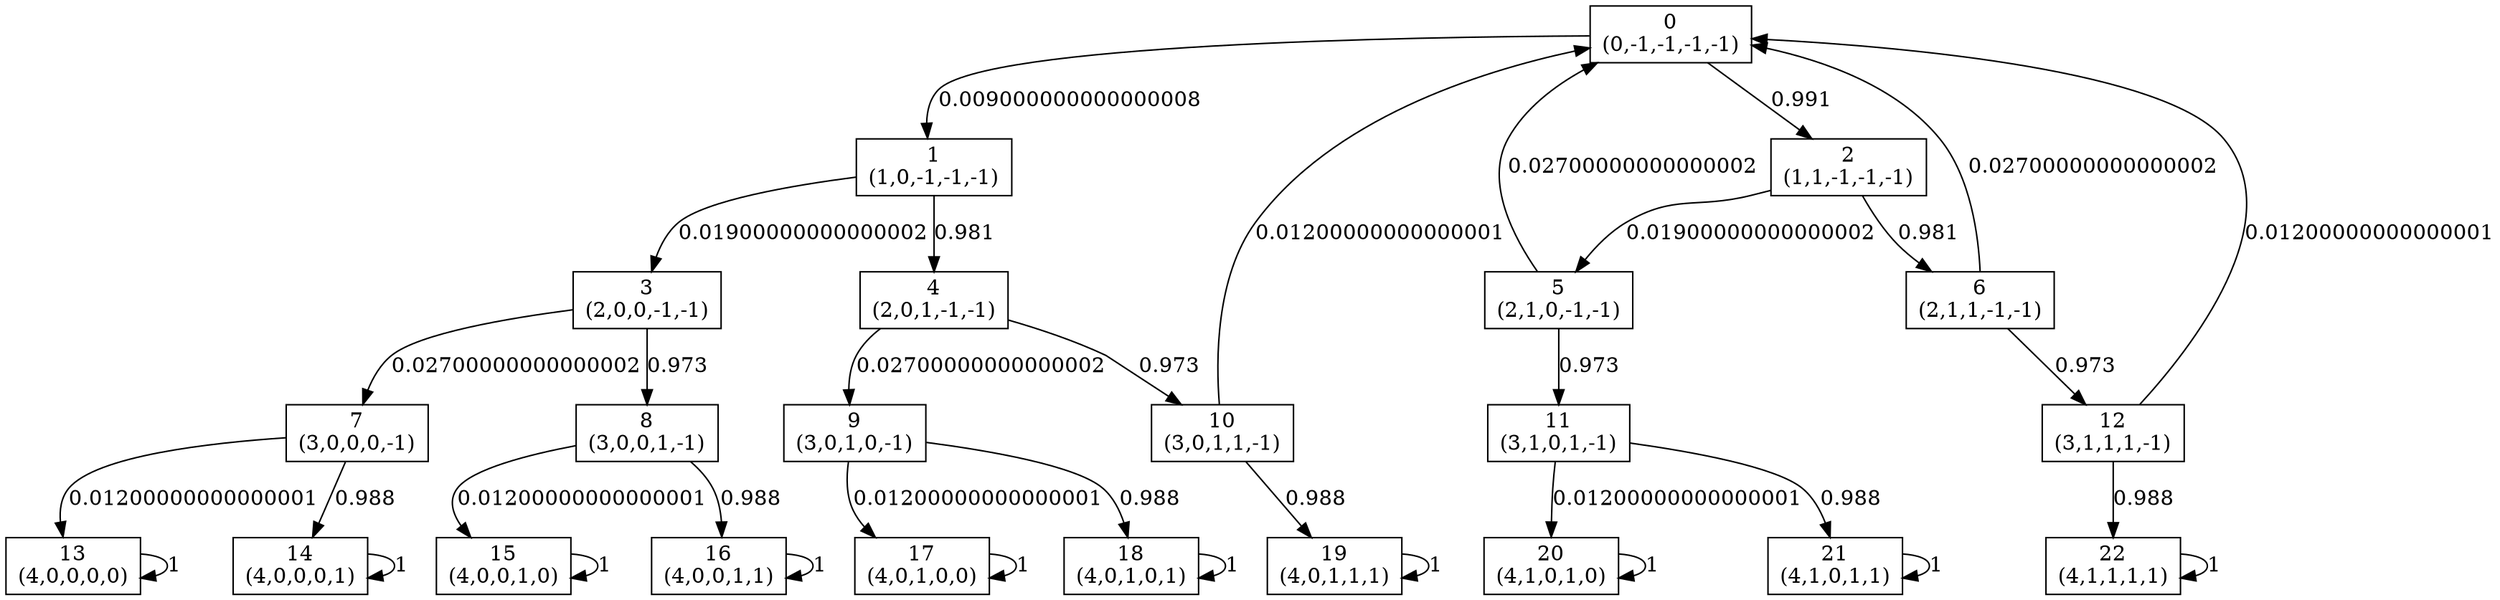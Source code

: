 digraph P {
node [shape=box];
0 -> 1 [ label="0.009000000000000008" ];
0 -> 2 [ label="0.991" ];
1 -> 3 [ label="0.01900000000000002" ];
1 -> 4 [ label="0.981" ];
2 -> 5 [ label="0.01900000000000002" ];
2 -> 6 [ label="0.981" ];
3 -> 7 [ label="0.02700000000000002" ];
3 -> 8 [ label="0.973" ];
4 -> 9 [ label="0.02700000000000002" ];
4 -> 10 [ label="0.973" ];
5 -> 0 [ label="0.02700000000000002" ];
5 -> 11 [ label="0.973" ];
6 -> 0 [ label="0.02700000000000002" ];
6 -> 12 [ label="0.973" ];
7 -> 13 [ label="0.01200000000000001" ];
7 -> 14 [ label="0.988" ];
8 -> 15 [ label="0.01200000000000001" ];
8 -> 16 [ label="0.988" ];
9 -> 17 [ label="0.01200000000000001" ];
9 -> 18 [ label="0.988" ];
10 -> 0 [ label="0.01200000000000001" ];
10 -> 19 [ label="0.988" ];
11 -> 20 [ label="0.01200000000000001" ];
11 -> 21 [ label="0.988" ];
12 -> 0 [ label="0.01200000000000001" ];
12 -> 22 [ label="0.988" ];
13 -> 13 [ label="1" ];
14 -> 14 [ label="1" ];
15 -> 15 [ label="1" ];
16 -> 16 [ label="1" ];
17 -> 17 [ label="1" ];
18 -> 18 [ label="1" ];
19 -> 19 [ label="1" ];
20 -> 20 [ label="1" ];
21 -> 21 [ label="1" ];
22 -> 22 [ label="1" ];
0 [label="0\n(0,-1,-1,-1,-1)"];
1 [label="1\n(1,0,-1,-1,-1)"];
2 [label="2\n(1,1,-1,-1,-1)"];
3 [label="3\n(2,0,0,-1,-1)"];
4 [label="4\n(2,0,1,-1,-1)"];
5 [label="5\n(2,1,0,-1,-1)"];
6 [label="6\n(2,1,1,-1,-1)"];
7 [label="7\n(3,0,0,0,-1)"];
8 [label="8\n(3,0,0,1,-1)"];
9 [label="9\n(3,0,1,0,-1)"];
10 [label="10\n(3,0,1,1,-1)"];
11 [label="11\n(3,1,0,1,-1)"];
12 [label="12\n(3,1,1,1,-1)"];
13 [label="13\n(4,0,0,0,0)"];
14 [label="14\n(4,0,0,0,1)"];
15 [label="15\n(4,0,0,1,0)"];
16 [label="16\n(4,0,0,1,1)"];
17 [label="17\n(4,0,1,0,0)"];
18 [label="18\n(4,0,1,0,1)"];
19 [label="19\n(4,0,1,1,1)"];
20 [label="20\n(4,1,0,1,0)"];
21 [label="21\n(4,1,0,1,1)"];
22 [label="22\n(4,1,1,1,1)"];
}
